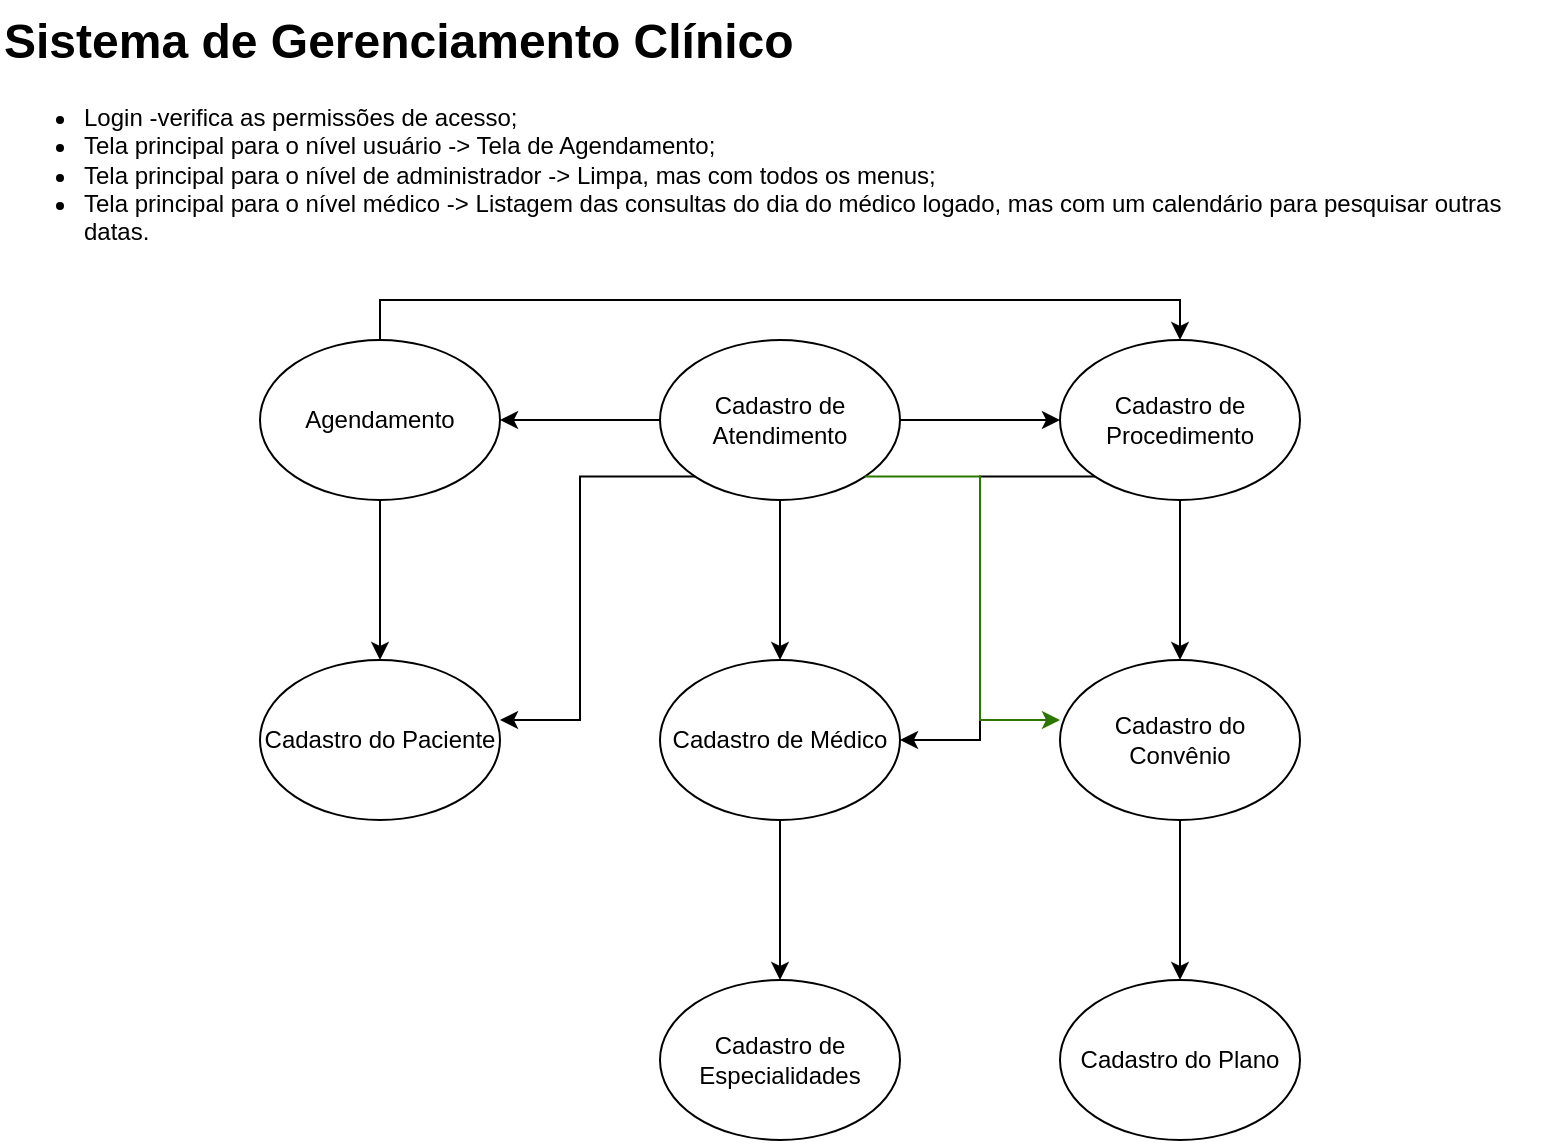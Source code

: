<mxfile version="26.2.6">
  <diagram name="Página-1" id="O7ghXTMnnyhEFYQsJJqH">
    <mxGraphModel dx="1193" dy="742" grid="1" gridSize="10" guides="1" tooltips="1" connect="1" arrows="1" fold="1" page="1" pageScale="1" pageWidth="827" pageHeight="1169" math="0" shadow="0">
      <root>
        <mxCell id="0" />
        <mxCell id="1" parent="0" />
        <mxCell id="Ks3zxTtQifpPxcOIxl6Z-1" value="&lt;h1 style=&quot;margin-top: 0px;&quot;&gt;Sistema de Gerenciamento Clínico&lt;/h1&gt;&lt;p&gt;&lt;/p&gt;&lt;ul&gt;&lt;li&gt;Login -verifica as permissões de acesso;&lt;/li&gt;&lt;li&gt;Tela principal para o nível usuário -&amp;gt; Tela de Agendamento;&lt;/li&gt;&lt;li&gt;Tela principal para o nível de administrador -&amp;gt; Limpa, mas com todos os menus;&lt;/li&gt;&lt;li&gt;Tela principal para o nível médico -&amp;gt; Listagem das consultas do dia do médico logado, mas com um calendário para pesquisar outras datas.&lt;/li&gt;&lt;/ul&gt;&lt;p&gt;&lt;/p&gt;" style="text;html=1;whiteSpace=wrap;overflow=hidden;rounded=0;" vertex="1" parent="1">
          <mxGeometry x="20" y="30" width="780" height="120" as="geometry" />
        </mxCell>
        <mxCell id="Ks3zxTtQifpPxcOIxl6Z-4" value="" style="edgeStyle=orthogonalEdgeStyle;rounded=0;orthogonalLoop=1;jettySize=auto;html=1;" edge="1" parent="1" source="Ks3zxTtQifpPxcOIxl6Z-2" target="Ks3zxTtQifpPxcOIxl6Z-3">
          <mxGeometry relative="1" as="geometry" />
        </mxCell>
        <mxCell id="Ks3zxTtQifpPxcOIxl6Z-7" value="" style="edgeStyle=orthogonalEdgeStyle;rounded=0;orthogonalLoop=1;jettySize=auto;html=1;" edge="1" parent="1" source="Ks3zxTtQifpPxcOIxl6Z-2" target="Ks3zxTtQifpPxcOIxl6Z-6">
          <mxGeometry relative="1" as="geometry" />
        </mxCell>
        <mxCell id="Ks3zxTtQifpPxcOIxl6Z-15" value="" style="edgeStyle=orthogonalEdgeStyle;rounded=0;orthogonalLoop=1;jettySize=auto;html=1;" edge="1" parent="1" source="Ks3zxTtQifpPxcOIxl6Z-2" target="Ks3zxTtQifpPxcOIxl6Z-14">
          <mxGeometry relative="1" as="geometry" />
        </mxCell>
        <mxCell id="Ks3zxTtQifpPxcOIxl6Z-2" value="Cadastro de Atendimento" style="ellipse;whiteSpace=wrap;html=1;" vertex="1" parent="1">
          <mxGeometry x="350" y="200" width="120" height="80" as="geometry" />
        </mxCell>
        <mxCell id="Ks3zxTtQifpPxcOIxl6Z-11" value="" style="edgeStyle=orthogonalEdgeStyle;rounded=0;orthogonalLoop=1;jettySize=auto;html=1;" edge="1" parent="1" source="Ks3zxTtQifpPxcOIxl6Z-3" target="Ks3zxTtQifpPxcOIxl6Z-10">
          <mxGeometry relative="1" as="geometry" />
        </mxCell>
        <mxCell id="Ks3zxTtQifpPxcOIxl6Z-19" style="edgeStyle=orthogonalEdgeStyle;rounded=0;orthogonalLoop=1;jettySize=auto;html=1;exitX=0;exitY=1;exitDx=0;exitDy=0;entryX=1;entryY=0.5;entryDx=0;entryDy=0;" edge="1" parent="1" source="Ks3zxTtQifpPxcOIxl6Z-3" target="Ks3zxTtQifpPxcOIxl6Z-6">
          <mxGeometry relative="1" as="geometry" />
        </mxCell>
        <mxCell id="Ks3zxTtQifpPxcOIxl6Z-3" value="Cadastro de Procedimento" style="ellipse;whiteSpace=wrap;html=1;" vertex="1" parent="1">
          <mxGeometry x="550" y="200" width="120" height="80" as="geometry" />
        </mxCell>
        <mxCell id="Ks3zxTtQifpPxcOIxl6Z-9" value="" style="edgeStyle=orthogonalEdgeStyle;rounded=0;orthogonalLoop=1;jettySize=auto;html=1;" edge="1" parent="1" source="Ks3zxTtQifpPxcOIxl6Z-6" target="Ks3zxTtQifpPxcOIxl6Z-8">
          <mxGeometry relative="1" as="geometry" />
        </mxCell>
        <mxCell id="Ks3zxTtQifpPxcOIxl6Z-6" value="Cadastro de Médico" style="ellipse;whiteSpace=wrap;html=1;" vertex="1" parent="1">
          <mxGeometry x="350" y="360" width="120" height="80" as="geometry" />
        </mxCell>
        <mxCell id="Ks3zxTtQifpPxcOIxl6Z-8" value="Cadastro de Especialidades" style="ellipse;whiteSpace=wrap;html=1;" vertex="1" parent="1">
          <mxGeometry x="350" y="520" width="120" height="80" as="geometry" />
        </mxCell>
        <mxCell id="Ks3zxTtQifpPxcOIxl6Z-13" value="" style="edgeStyle=orthogonalEdgeStyle;rounded=0;orthogonalLoop=1;jettySize=auto;html=1;" edge="1" parent="1" source="Ks3zxTtQifpPxcOIxl6Z-10" target="Ks3zxTtQifpPxcOIxl6Z-12">
          <mxGeometry relative="1" as="geometry" />
        </mxCell>
        <mxCell id="Ks3zxTtQifpPxcOIxl6Z-10" value="Cadastro do Convênio" style="ellipse;whiteSpace=wrap;html=1;" vertex="1" parent="1">
          <mxGeometry x="550" y="360" width="120" height="80" as="geometry" />
        </mxCell>
        <mxCell id="Ks3zxTtQifpPxcOIxl6Z-12" value="Cadastro do Plano" style="ellipse;whiteSpace=wrap;html=1;" vertex="1" parent="1">
          <mxGeometry x="550" y="520" width="120" height="80" as="geometry" />
        </mxCell>
        <mxCell id="Ks3zxTtQifpPxcOIxl6Z-17" value="" style="edgeStyle=orthogonalEdgeStyle;rounded=0;orthogonalLoop=1;jettySize=auto;html=1;" edge="1" parent="1" source="Ks3zxTtQifpPxcOIxl6Z-14" target="Ks3zxTtQifpPxcOIxl6Z-16">
          <mxGeometry relative="1" as="geometry" />
        </mxCell>
        <mxCell id="Ks3zxTtQifpPxcOIxl6Z-21" style="edgeStyle=orthogonalEdgeStyle;rounded=0;orthogonalLoop=1;jettySize=auto;html=1;exitX=0.5;exitY=0;exitDx=0;exitDy=0;entryX=0.5;entryY=0;entryDx=0;entryDy=0;" edge="1" parent="1" source="Ks3zxTtQifpPxcOIxl6Z-14" target="Ks3zxTtQifpPxcOIxl6Z-3">
          <mxGeometry relative="1" as="geometry" />
        </mxCell>
        <mxCell id="Ks3zxTtQifpPxcOIxl6Z-14" value="Agendamento" style="ellipse;whiteSpace=wrap;html=1;" vertex="1" parent="1">
          <mxGeometry x="150" y="200" width="120" height="80" as="geometry" />
        </mxCell>
        <mxCell id="Ks3zxTtQifpPxcOIxl6Z-16" value="Cadastro do Paciente" style="ellipse;whiteSpace=wrap;html=1;" vertex="1" parent="1">
          <mxGeometry x="150" y="360" width="120" height="80" as="geometry" />
        </mxCell>
        <mxCell id="Ks3zxTtQifpPxcOIxl6Z-18" style="edgeStyle=orthogonalEdgeStyle;rounded=0;orthogonalLoop=1;jettySize=auto;html=1;exitX=0;exitY=1;exitDx=0;exitDy=0;entryX=1;entryY=0.375;entryDx=0;entryDy=0;entryPerimeter=0;" edge="1" parent="1" source="Ks3zxTtQifpPxcOIxl6Z-2" target="Ks3zxTtQifpPxcOIxl6Z-16">
          <mxGeometry relative="1" as="geometry" />
        </mxCell>
        <mxCell id="Ks3zxTtQifpPxcOIxl6Z-20" style="edgeStyle=orthogonalEdgeStyle;rounded=0;orthogonalLoop=1;jettySize=auto;html=1;exitX=1;exitY=1;exitDx=0;exitDy=0;entryX=0;entryY=0.375;entryDx=0;entryDy=0;entryPerimeter=0;fillColor=#60a917;strokeColor=#2D7600;" edge="1" parent="1" source="Ks3zxTtQifpPxcOIxl6Z-2" target="Ks3zxTtQifpPxcOIxl6Z-10">
          <mxGeometry relative="1" as="geometry" />
        </mxCell>
      </root>
    </mxGraphModel>
  </diagram>
</mxfile>
